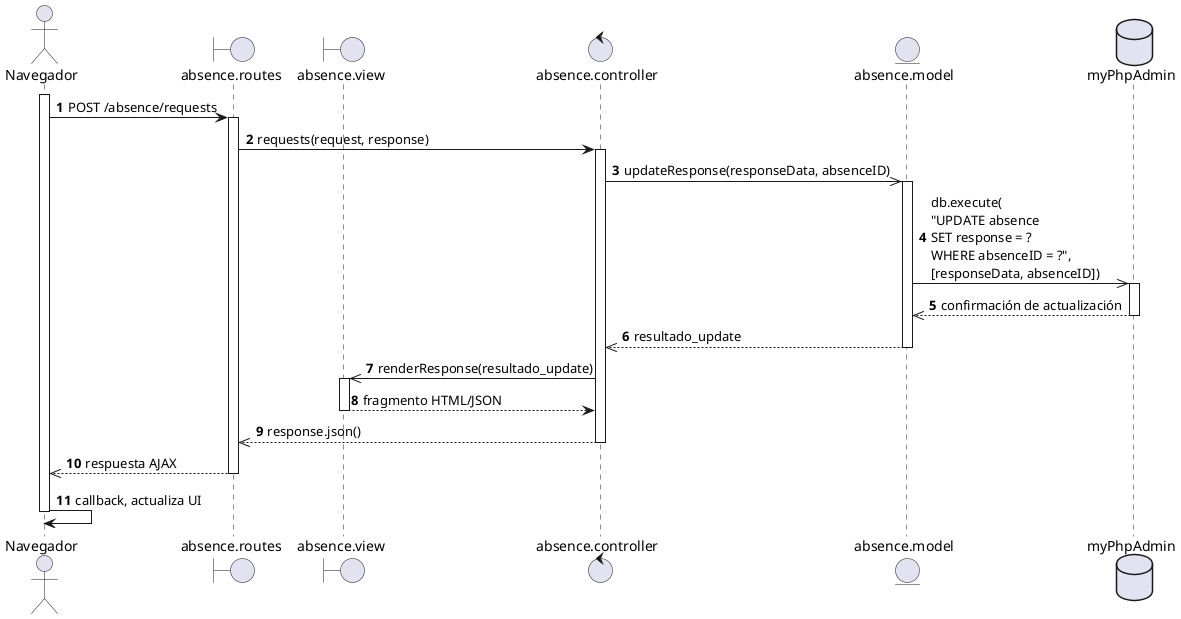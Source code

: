 @startuml CU018 - Líder registra respuesta hacia ausencia de colaborador - Diagrama de secuencia
actor Navegador
boundary "absence.routes" as Routes
boundary "absence.view" as View
control "absence.controller" as Controller
entity "absence.model" as Model
database "myPhpAdmin" as DB

autonumber

' El Navegador envía la petición AJAX para registrar la respuesta a la ausencia
activate Navegador
Navegador -> Routes: POST /absence/requests

activate Routes
Routes -> Controller: requests(request, response)
activate Controller

' El controlador invoca al modelo para actualizar la respuesta de la ausencia
Controller ->> Model: updateResponse(responseData, absenceID)
activate Model

' El modelo ejecuta la consulta en la base de datos
Model ->> DB: db.execute(\n"UPDATE absence \nSET response = ? \nWHERE absenceID = ?", \n[responseData, absenceID])
activate DB
DB -->> Model: confirmación de actualización
deactivate DB

Model -->> Controller: resultado_update
deactivate Model

' El controlador procesa el resultado y prepara la respuesta para la vista (AJAX JSON o fragmento HTML)
Controller ->> View: renderResponse(resultado_update)
activate View
View --> Controller: fragmento HTML/JSON
deactivate View

' El controlador envía la respuesta al router
Controller -->> Routes: response.json()
deactivate Controller

Routes -->> Navegador: respuesta AJAX
deactivate Routes

' El Navegador procesa la respuesta y actualiza la interfaz
Navegador -> Navegador: callback, actualiza UI
deactivate Navegador

@enduml